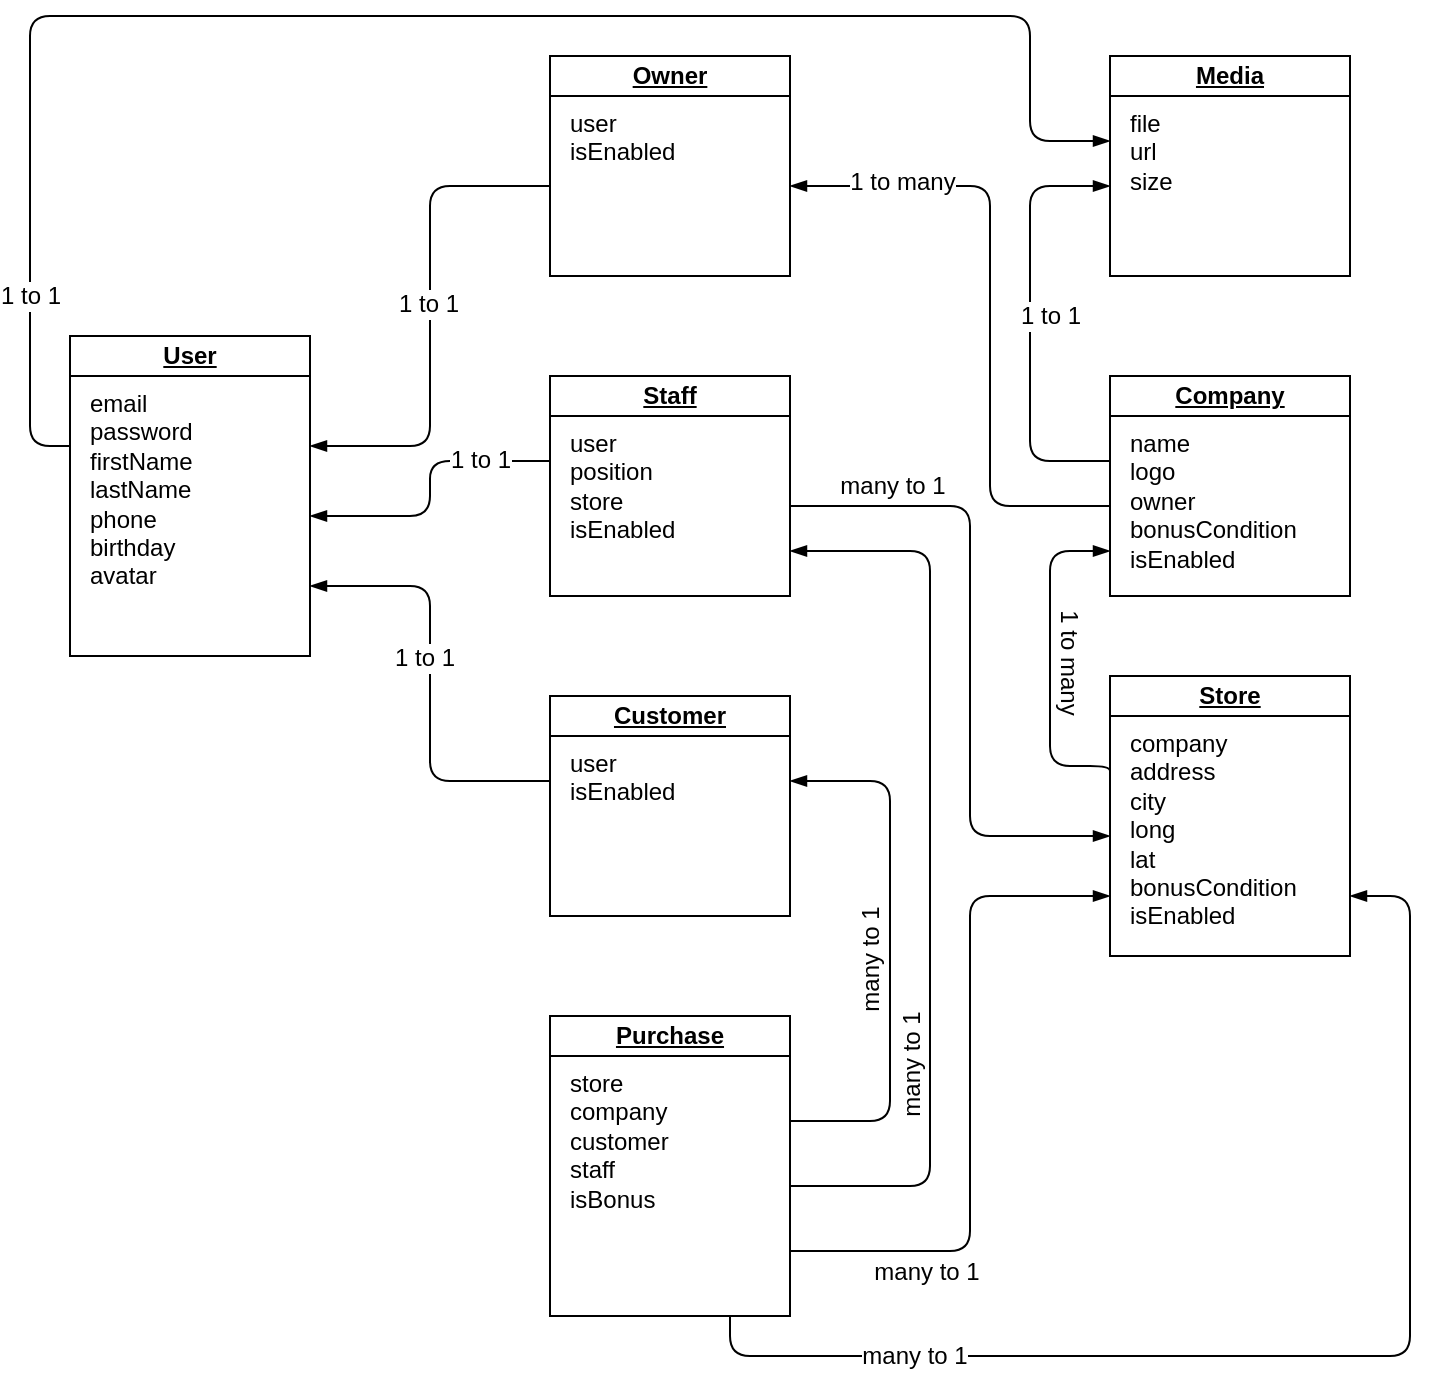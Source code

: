 <mxfile version="12.1.5" type="device" pages="1"><diagram name="Page-1" id="a7904f86-f2b4-8e86-fa97-74104820619b"><mxGraphModel dx="2032" dy="600" grid="1" gridSize="10" guides="1" tooltips="1" connect="1" arrows="1" fold="1" page="1" pageScale="1" pageWidth="1100" pageHeight="850" background="#ffffff" math="0" shadow="0"><root><mxCell id="0"/><mxCell id="1" parent="0"/><mxCell id="Pn85hLqDmHWF4V1k7mTV-7" value="" style="group" vertex="1" connectable="0" parent="1"><mxGeometry x="-200" y="580" width="120" height="160" as="geometry"/></mxCell><mxCell id="Pn85hLqDmHWF4V1k7mTV-5" value="User" style="rounded=0;whiteSpace=wrap;html=1;fontStyle=5" vertex="1" parent="Pn85hLqDmHWF4V1k7mTV-7"><mxGeometry width="120" height="20" as="geometry"/></mxCell><mxCell id="Pn85hLqDmHWF4V1k7mTV-6" value="&lt;p style=&quot;margin: 0px 0px 0px 8px&quot;&gt;email&lt;/p&gt;&lt;p style=&quot;margin: 0px 0px 0px 8px&quot;&gt;password&lt;/p&gt;&lt;p style=&quot;margin: 0px 0px 0px 8px&quot;&gt;firstName&lt;/p&gt;&lt;p style=&quot;margin: 0px 0px 0px 8px&quot;&gt;lastName&lt;/p&gt;&lt;p style=&quot;margin: 0px 0px 0px 8px&quot;&gt;phone&lt;/p&gt;&lt;p style=&quot;margin: 0px 0px 0px 8px&quot;&gt;birthday&lt;/p&gt;&lt;p style=&quot;margin: 0px 0px 0px 8px&quot;&gt;avatar&lt;br&gt;&lt;/p&gt;" style="rounded=0;whiteSpace=wrap;html=1;align=left;verticalAlign=top;" vertex="1" parent="Pn85hLqDmHWF4V1k7mTV-7"><mxGeometry y="20" width="120" height="140" as="geometry"/></mxCell><mxCell id="Pn85hLqDmHWF4V1k7mTV-11" value="" style="group" vertex="1" connectable="0" parent="1"><mxGeometry x="40" y="760" width="120" height="110" as="geometry"/></mxCell><mxCell id="Pn85hLqDmHWF4V1k7mTV-12" value="Customer" style="rounded=0;whiteSpace=wrap;html=1;fontStyle=5" vertex="1" parent="Pn85hLqDmHWF4V1k7mTV-11"><mxGeometry width="120" height="20" as="geometry"/></mxCell><mxCell id="Pn85hLqDmHWF4V1k7mTV-13" value="&lt;p style=&quot;margin: 0px 0px 0px 8px&quot;&gt;user&lt;/p&gt;&lt;p style=&quot;margin: 0px 0px 0px 8px&quot;&gt;isEnabled&lt;br&gt;&lt;/p&gt;" style="rounded=0;whiteSpace=wrap;html=1;align=left;verticalAlign=top;" vertex="1" parent="Pn85hLqDmHWF4V1k7mTV-11"><mxGeometry y="20" width="120" height="90" as="geometry"/></mxCell><mxCell id="Pn85hLqDmHWF4V1k7mTV-14" value="" style="group" vertex="1" connectable="0" parent="1"><mxGeometry x="40" y="600" width="120" height="110" as="geometry"/></mxCell><mxCell id="Pn85hLqDmHWF4V1k7mTV-15" value="Staff" style="rounded=0;whiteSpace=wrap;html=1;fontStyle=5" vertex="1" parent="Pn85hLqDmHWF4V1k7mTV-14"><mxGeometry width="120" height="20" as="geometry"/></mxCell><mxCell id="Pn85hLqDmHWF4V1k7mTV-16" value="&lt;p style=&quot;margin: 0px 0px 0px 8px&quot;&gt;&lt;span&gt;user&lt;/span&gt;&lt;/p&gt;&lt;p style=&quot;margin: 0px 0px 0px 8px&quot;&gt;&lt;span&gt;position&lt;/span&gt;&lt;br&gt;&lt;/p&gt;&lt;p style=&quot;margin: 0px 0px 0px 8px&quot;&gt;&lt;span&gt;store&lt;/span&gt;&lt;/p&gt;&lt;p style=&quot;margin: 0px 0px 0px 8px&quot;&gt;isEnabled&lt;span&gt;&lt;br&gt;&lt;/span&gt;&lt;/p&gt;" style="rounded=0;whiteSpace=wrap;html=1;align=left;verticalAlign=top;" vertex="1" parent="Pn85hLqDmHWF4V1k7mTV-14"><mxGeometry y="20" width="120" height="90" as="geometry"/></mxCell><mxCell id="Pn85hLqDmHWF4V1k7mTV-17" value="" style="group" vertex="1" connectable="0" parent="1"><mxGeometry x="40" y="440" width="120" height="110" as="geometry"/></mxCell><mxCell id="Pn85hLqDmHWF4V1k7mTV-18" value="Owner" style="rounded=0;whiteSpace=wrap;html=1;fontStyle=5" vertex="1" parent="Pn85hLqDmHWF4V1k7mTV-17"><mxGeometry width="120" height="20" as="geometry"/></mxCell><mxCell id="Pn85hLqDmHWF4V1k7mTV-19" value="&lt;p style=&quot;margin: 0px 0px 0px 8px&quot;&gt;user&lt;/p&gt;&lt;p style=&quot;margin: 0px 0px 0px 8px&quot;&gt;isEnabled&lt;br&gt;&lt;/p&gt;" style="rounded=0;whiteSpace=wrap;html=1;align=left;verticalAlign=top;" vertex="1" parent="Pn85hLqDmHWF4V1k7mTV-17"><mxGeometry y="20" width="120" height="90" as="geometry"/></mxCell><mxCell id="Pn85hLqDmHWF4V1k7mTV-22" value="" style="group" vertex="1" connectable="0" parent="1"><mxGeometry x="320" y="440" width="120" height="110" as="geometry"/></mxCell><mxCell id="Pn85hLqDmHWF4V1k7mTV-23" value="Media" style="rounded=0;whiteSpace=wrap;html=1;fontStyle=5" vertex="1" parent="Pn85hLqDmHWF4V1k7mTV-22"><mxGeometry width="120" height="20" as="geometry"/></mxCell><mxCell id="Pn85hLqDmHWF4V1k7mTV-24" value="&lt;p style=&quot;margin: 0px 0px 0px 8px&quot;&gt;file&lt;/p&gt;&lt;p style=&quot;margin: 0px 0px 0px 8px&quot;&gt;url&lt;/p&gt;&lt;p style=&quot;margin: 0px 0px 0px 8px&quot;&gt;size&lt;/p&gt;" style="rounded=0;whiteSpace=wrap;html=1;align=left;verticalAlign=top;" vertex="1" parent="Pn85hLqDmHWF4V1k7mTV-22"><mxGeometry y="20" width="120" height="90" as="geometry"/></mxCell><mxCell id="Pn85hLqDmHWF4V1k7mTV-25" value="" style="group" vertex="1" connectable="0" parent="1"><mxGeometry x="320" y="600" width="120" height="110" as="geometry"/></mxCell><mxCell id="Pn85hLqDmHWF4V1k7mTV-26" value="Company" style="rounded=0;whiteSpace=wrap;html=1;fontStyle=5" vertex="1" parent="Pn85hLqDmHWF4V1k7mTV-25"><mxGeometry width="120" height="20" as="geometry"/></mxCell><mxCell id="Pn85hLqDmHWF4V1k7mTV-27" value="&lt;p style=&quot;margin: 0px 0px 0px 8px&quot;&gt;name&lt;/p&gt;&lt;p style=&quot;margin: 0px 0px 0px 8px&quot;&gt;logo&lt;/p&gt;&lt;p style=&quot;margin: 0px 0px 0px 8px&quot;&gt;owner&lt;/p&gt;&lt;p style=&quot;margin: 0px 0px 0px 8px&quot;&gt;bonusCondition&lt;br&gt;&lt;/p&gt;&lt;p style=&quot;margin: 0px 0px 0px 8px&quot;&gt;isEnabled&lt;br&gt;&lt;/p&gt;" style="rounded=0;whiteSpace=wrap;html=1;align=left;verticalAlign=top;" vertex="1" parent="Pn85hLqDmHWF4V1k7mTV-25"><mxGeometry y="20" width="120" height="90" as="geometry"/></mxCell><mxCell id="Pn85hLqDmHWF4V1k7mTV-28" value="" style="group" vertex="1" connectable="0" parent="1"><mxGeometry x="320" y="750" width="120" height="140" as="geometry"/></mxCell><mxCell id="Pn85hLqDmHWF4V1k7mTV-29" value="Store" style="rounded=0;whiteSpace=wrap;html=1;fontStyle=5" vertex="1" parent="Pn85hLqDmHWF4V1k7mTV-28"><mxGeometry width="120" height="20" as="geometry"/></mxCell><mxCell id="Pn85hLqDmHWF4V1k7mTV-30" value="&lt;p style=&quot;margin: 0px 0px 0px 8px&quot;&gt;company&lt;/p&gt;&lt;p style=&quot;margin: 0px 0px 0px 8px&quot;&gt;address&lt;/p&gt;&lt;p style=&quot;margin: 0px 0px 0px 8px&quot;&gt;city&lt;/p&gt;&lt;p style=&quot;margin: 0px 0px 0px 8px&quot;&gt;long&lt;/p&gt;&lt;p style=&quot;margin: 0px 0px 0px 8px&quot;&gt;lat&lt;/p&gt;&lt;p style=&quot;margin: 0px 0px 0px 8px&quot;&gt;bonusCondition&lt;/p&gt;&lt;p style=&quot;margin: 0px 0px 0px 8px&quot;&gt;isEnabled&lt;br&gt;&lt;/p&gt;" style="rounded=0;whiteSpace=wrap;html=1;align=left;verticalAlign=top;" vertex="1" parent="Pn85hLqDmHWF4V1k7mTV-28"><mxGeometry y="20" width="120" height="120" as="geometry"/></mxCell><mxCell id="Pn85hLqDmHWF4V1k7mTV-34" value="" style="group" vertex="1" connectable="0" parent="1"><mxGeometry x="40" y="920" width="120" height="150" as="geometry"/></mxCell><mxCell id="Pn85hLqDmHWF4V1k7mTV-35" value="Purchase" style="rounded=0;whiteSpace=wrap;html=1;fontStyle=5" vertex="1" parent="Pn85hLqDmHWF4V1k7mTV-34"><mxGeometry width="120" height="20" as="geometry"/></mxCell><mxCell id="Pn85hLqDmHWF4V1k7mTV-36" value="&lt;p style=&quot;margin: 0px 0px 0px 8px&quot;&gt;store&lt;/p&gt;&lt;p style=&quot;margin: 0px 0px 0px 8px&quot;&gt;company&lt;/p&gt;&lt;p style=&quot;margin: 0px 0px 0px 8px&quot;&gt;customer&lt;/p&gt;&lt;p style=&quot;margin: 0px 0px 0px 8px&quot;&gt;staff&lt;/p&gt;&lt;p style=&quot;margin: 0px 0px 0px 8px&quot;&gt;isBonus&lt;/p&gt;" style="rounded=0;whiteSpace=wrap;html=1;align=left;verticalAlign=top;" vertex="1" parent="Pn85hLqDmHWF4V1k7mTV-34"><mxGeometry y="20" width="120" height="130" as="geometry"/></mxCell><mxCell id="Pn85hLqDmHWF4V1k7mTV-40" value="" style="endArrow=blockThin;html=1;entryX=0;entryY=0.75;entryDx=0;entryDy=0;exitX=1;exitY=0.75;exitDx=0;exitDy=0;edgeStyle=orthogonalEdgeStyle;endFill=1;" edge="1" parent="1" source="Pn85hLqDmHWF4V1k7mTV-36" target="Pn85hLqDmHWF4V1k7mTV-30"><mxGeometry width="50" height="50" relative="1" as="geometry"><mxPoint x="-160" y="950" as="sourcePoint"/><mxPoint x="320" y="975" as="targetPoint"/><Array as="points"><mxPoint x="250" y="1038"/><mxPoint x="250" y="860"/></Array></mxGeometry></mxCell><mxCell id="Pn85hLqDmHWF4V1k7mTV-69" value="many to 1" style="text;html=1;resizable=0;points=[];align=center;verticalAlign=middle;labelBackgroundColor=#ffffff;" vertex="1" connectable="0" parent="Pn85hLqDmHWF4V1k7mTV-40"><mxGeometry x="-0.479" relative="1" as="geometry"><mxPoint x="-20" y="10" as="offset"/></mxGeometry></mxCell><mxCell id="Pn85hLqDmHWF4V1k7mTV-43" value="" style="endArrow=blockThin;html=1;entryX=1;entryY=0.5;entryDx=0;entryDy=0;edgeStyle=orthogonalEdgeStyle;exitX=0;exitY=0.5;exitDx=0;exitDy=0;endFill=1;" edge="1" parent="1" source="Pn85hLqDmHWF4V1k7mTV-27" target="Pn85hLqDmHWF4V1k7mTV-19"><mxGeometry width="50" height="50" relative="1" as="geometry"><mxPoint x="280" y="660" as="sourcePoint"/><mxPoint x="300" y="470" as="targetPoint"/><Array as="points"><mxPoint x="260" y="665"/><mxPoint x="260" y="505"/></Array></mxGeometry></mxCell><mxCell id="Pn85hLqDmHWF4V1k7mTV-65" value="1 to many" style="text;html=1;resizable=0;points=[];align=center;verticalAlign=middle;labelBackgroundColor=#ffffff;" vertex="1" connectable="0" parent="Pn85hLqDmHWF4V1k7mTV-43"><mxGeometry x="0.65" y="-2" relative="1" as="geometry"><mxPoint as="offset"/></mxGeometry></mxCell><mxCell id="Pn85hLqDmHWF4V1k7mTV-45" value="" style="endArrow=blockThin;html=1;entryX=0;entryY=0.5;entryDx=0;entryDy=0;exitX=1;exitY=0.5;exitDx=0;exitDy=0;edgeStyle=orthogonalEdgeStyle;startArrow=none;startFill=0;endFill=1;" edge="1" parent="1" source="Pn85hLqDmHWF4V1k7mTV-16" target="Pn85hLqDmHWF4V1k7mTV-30"><mxGeometry width="50" height="50" relative="1" as="geometry"><mxPoint x="410" y="725" as="sourcePoint"/><mxPoint x="370" y="875" as="targetPoint"/><Array as="points"><mxPoint x="250" y="665"/><mxPoint x="250" y="830"/></Array></mxGeometry></mxCell><mxCell id="Pn85hLqDmHWF4V1k7mTV-66" value="many to 1" style="text;html=1;resizable=0;points=[];align=center;verticalAlign=middle;labelBackgroundColor=#ffffff;" vertex="1" connectable="0" parent="Pn85hLqDmHWF4V1k7mTV-45"><mxGeometry x="-0.765" y="-2" relative="1" as="geometry"><mxPoint x="13" y="-12" as="offset"/></mxGeometry></mxCell><mxCell id="Pn85hLqDmHWF4V1k7mTV-46" value="" style="endArrow=blockThin;html=1;entryX=1;entryY=0.25;entryDx=0;entryDy=0;exitX=1;exitY=0.25;exitDx=0;exitDy=0;edgeStyle=orthogonalEdgeStyle;endFill=1;" edge="1" parent="1" source="Pn85hLqDmHWF4V1k7mTV-36" target="Pn85hLqDmHWF4V1k7mTV-13"><mxGeometry width="50" height="50" relative="1" as="geometry"><mxPoint x="100" y="1075" as="sourcePoint"/><mxPoint x="200" y="1045" as="targetPoint"/><Array as="points"><mxPoint x="210" y="973"/><mxPoint x="210" y="803"/></Array></mxGeometry></mxCell><mxCell id="Pn85hLqDmHWF4V1k7mTV-68" value="many to 1" style="text;html=1;resizable=0;points=[];align=center;verticalAlign=middle;labelBackgroundColor=#ffffff;rotation=-90;" vertex="1" connectable="0" parent="Pn85hLqDmHWF4V1k7mTV-46"><mxGeometry x="-0.835" y="2" relative="1" as="geometry"><mxPoint x="18" y="-78" as="offset"/></mxGeometry></mxCell><mxCell id="Pn85hLqDmHWF4V1k7mTV-47" value="" style="endArrow=blockThin;html=1;entryX=1;entryY=0.75;entryDx=0;entryDy=0;exitX=1;exitY=0.5;exitDx=0;exitDy=0;edgeStyle=orthogonalEdgeStyle;endFill=1;" edge="1" parent="1" source="Pn85hLqDmHWF4V1k7mTV-36" target="Pn85hLqDmHWF4V1k7mTV-16"><mxGeometry width="50" height="50" relative="1" as="geometry"><mxPoint x="100" y="1053" as="sourcePoint"/><mxPoint x="110" y="808" as="targetPoint"/><Array as="points"><mxPoint x="230" y="1005"/><mxPoint x="230" y="688"/></Array></mxGeometry></mxCell><mxCell id="Pn85hLqDmHWF4V1k7mTV-67" value="many to 1" style="text;html=1;resizable=0;points=[];align=center;verticalAlign=middle;labelBackgroundColor=#ffffff;rotation=-90;" vertex="1" connectable="0" parent="Pn85hLqDmHWF4V1k7mTV-47"><mxGeometry x="-0.88" y="2" relative="1" as="geometry"><mxPoint x="33" y="-58" as="offset"/></mxGeometry></mxCell><mxCell id="Pn85hLqDmHWF4V1k7mTV-50" value="" style="endArrow=none;html=1;edgeStyle=orthogonalEdgeStyle;entryX=0;entryY=0.5;entryDx=0;entryDy=0;exitX=1;exitY=0.25;exitDx=0;exitDy=0;endFill=0;startArrow=blockThin;startFill=1;" edge="1" parent="1" source="Pn85hLqDmHWF4V1k7mTV-6" target="Pn85hLqDmHWF4V1k7mTV-19"><mxGeometry width="50" height="50" relative="1" as="geometry"><mxPoint x="30" y="460" as="sourcePoint"/><mxPoint x="80" y="410" as="targetPoint"/></mxGeometry></mxCell><mxCell id="Pn85hLqDmHWF4V1k7mTV-61" value="1 to 1" style="text;html=1;resizable=0;points=[];align=center;verticalAlign=middle;labelBackgroundColor=#ffffff;" vertex="1" connectable="0" parent="Pn85hLqDmHWF4V1k7mTV-50"><mxGeometry x="0.048" y="1" relative="1" as="geometry"><mxPoint as="offset"/></mxGeometry></mxCell><mxCell id="Pn85hLqDmHWF4V1k7mTV-51" value="" style="endArrow=none;html=1;edgeStyle=orthogonalEdgeStyle;entryX=0;entryY=0.25;entryDx=0;entryDy=0;exitX=1;exitY=0.5;exitDx=0;exitDy=0;endFill=0;startArrow=blockThin;startFill=1;" edge="1" parent="1" source="Pn85hLqDmHWF4V1k7mTV-6" target="Pn85hLqDmHWF4V1k7mTV-16"><mxGeometry width="50" height="50" relative="1" as="geometry"><mxPoint x="120" y="565" as="sourcePoint"/><mxPoint x="180" y="455" as="targetPoint"/></mxGeometry></mxCell><mxCell id="Pn85hLqDmHWF4V1k7mTV-60" value="1 to 1" style="text;html=1;resizable=0;points=[];align=center;verticalAlign=middle;labelBackgroundColor=#ffffff;" vertex="1" connectable="0" parent="Pn85hLqDmHWF4V1k7mTV-51"><mxGeometry x="0.524" y="1" relative="1" as="geometry"><mxPoint as="offset"/></mxGeometry></mxCell><mxCell id="Pn85hLqDmHWF4V1k7mTV-52" value="" style="endArrow=none;html=1;edgeStyle=orthogonalEdgeStyle;entryX=0;entryY=0.25;entryDx=0;entryDy=0;exitX=1;exitY=0.75;exitDx=0;exitDy=0;endFill=0;startArrow=blockThin;startFill=1;" edge="1" parent="1" source="Pn85hLqDmHWF4V1k7mTV-6" target="Pn85hLqDmHWF4V1k7mTV-13"><mxGeometry width="50" height="50" relative="1" as="geometry"><mxPoint x="120" y="600" as="sourcePoint"/><mxPoint x="170" y="643" as="targetPoint"/><Array as="points"><mxPoint x="-20" y="705"/><mxPoint x="-20" y="803"/></Array></mxGeometry></mxCell><mxCell id="Pn85hLqDmHWF4V1k7mTV-62" value="1 to 1" style="text;html=1;resizable=0;points=[];align=center;verticalAlign=middle;labelBackgroundColor=#ffffff;" vertex="1" connectable="0" parent="Pn85hLqDmHWF4V1k7mTV-52"><mxGeometry x="-0.119" y="-3" relative="1" as="geometry"><mxPoint as="offset"/></mxGeometry></mxCell><mxCell id="Pn85hLqDmHWF4V1k7mTV-54" value="" style="endArrow=blockThin;html=1;edgeStyle=orthogonalEdgeStyle;exitX=0;exitY=0.25;exitDx=0;exitDy=0;entryX=0;entryY=0.25;entryDx=0;entryDy=0;endFill=1;" edge="1" parent="1" source="Pn85hLqDmHWF4V1k7mTV-6" target="Pn85hLqDmHWF4V1k7mTV-24"><mxGeometry width="50" height="50" relative="1" as="geometry"><mxPoint x="-90" y="490" as="sourcePoint"/><mxPoint x="-40" y="440" as="targetPoint"/><Array as="points"><mxPoint x="-220" y="635"/><mxPoint x="-220" y="420"/><mxPoint x="280" y="420"/><mxPoint x="280" y="483"/></Array></mxGeometry></mxCell><mxCell id="Pn85hLqDmHWF4V1k7mTV-64" value="1 to 1" style="text;html=1;resizable=0;points=[];align=center;verticalAlign=middle;labelBackgroundColor=#ffffff;" vertex="1" connectable="0" parent="Pn85hLqDmHWF4V1k7mTV-54"><mxGeometry x="0.797" y="2" relative="1" as="geometry"><mxPoint x="-502" y="122" as="offset"/></mxGeometry></mxCell><mxCell id="Pn85hLqDmHWF4V1k7mTV-55" value="" style="endArrow=blockThin;html=1;edgeStyle=orthogonalEdgeStyle;entryX=0;entryY=0.75;entryDx=0;entryDy=0;exitX=0;exitY=0.25;exitDx=0;exitDy=0;startArrow=none;startFill=0;endFill=1;" edge="1" parent="1" source="Pn85hLqDmHWF4V1k7mTV-30" target="Pn85hLqDmHWF4V1k7mTV-27"><mxGeometry width="50" height="50" relative="1" as="geometry"><mxPoint x="-90" y="490" as="sourcePoint"/><mxPoint x="-40" y="440" as="targetPoint"/><Array as="points"><mxPoint x="290" y="795"/><mxPoint x="290" y="688"/></Array></mxGeometry></mxCell><mxCell id="Pn85hLqDmHWF4V1k7mTV-74" value="1 to many" style="text;html=1;resizable=0;points=[];align=center;verticalAlign=middle;labelBackgroundColor=#ffffff;rotation=90;" vertex="1" connectable="0" parent="Pn85hLqDmHWF4V1k7mTV-55"><mxGeometry x="-0.09" y="-1" relative="1" as="geometry"><mxPoint x="9" y="-9" as="offset"/></mxGeometry></mxCell><mxCell id="Pn85hLqDmHWF4V1k7mTV-58" value="" style="endArrow=blockThin;html=1;entryX=0;entryY=0.5;entryDx=0;entryDy=0;exitX=0;exitY=0.25;exitDx=0;exitDy=0;edgeStyle=orthogonalEdgeStyle;endFill=1;" edge="1" parent="1" source="Pn85hLqDmHWF4V1k7mTV-27" target="Pn85hLqDmHWF4V1k7mTV-24"><mxGeometry width="50" height="50" relative="1" as="geometry"><mxPoint x="310" y="627" as="sourcePoint"/><mxPoint x="310" y="520" as="targetPoint"/><Array as="points"><mxPoint x="280" y="642"/><mxPoint x="280" y="505"/></Array></mxGeometry></mxCell><mxCell id="Pn85hLqDmHWF4V1k7mTV-63" value="1 to 1" style="text;html=1;resizable=0;points=[];align=center;verticalAlign=middle;labelBackgroundColor=#ffffff;" vertex="1" connectable="0" parent="Pn85hLqDmHWF4V1k7mTV-58"><mxGeometry x="-0.11" y="-2" relative="1" as="geometry"><mxPoint x="8" y="-16" as="offset"/></mxGeometry></mxCell><mxCell id="Pn85hLqDmHWF4V1k7mTV-59" value="" style="endArrow=blockThin;html=1;edgeStyle=orthogonalEdgeStyle;exitX=0.75;exitY=1;exitDx=0;exitDy=0;entryX=1;entryY=0.75;entryDx=0;entryDy=0;endFill=1;" edge="1" parent="1" source="Pn85hLqDmHWF4V1k7mTV-36" target="Pn85hLqDmHWF4V1k7mTV-30"><mxGeometry width="50" height="50" relative="1" as="geometry"><mxPoint x="590" y="964" as="sourcePoint"/><mxPoint x="590" y="856" as="targetPoint"/><Array as="points"><mxPoint x="130" y="1090"/><mxPoint x="470" y="1090"/><mxPoint x="470" y="860"/></Array></mxGeometry></mxCell><mxCell id="Pn85hLqDmHWF4V1k7mTV-72" value="many to 1" style="text;html=1;resizable=0;points=[];align=center;verticalAlign=middle;labelBackgroundColor=#ffffff;" vertex="1" connectable="0" parent="Pn85hLqDmHWF4V1k7mTV-59"><mxGeometry x="-0.64" relative="1" as="geometry"><mxPoint as="offset"/></mxGeometry></mxCell></root></mxGraphModel></diagram></mxfile>